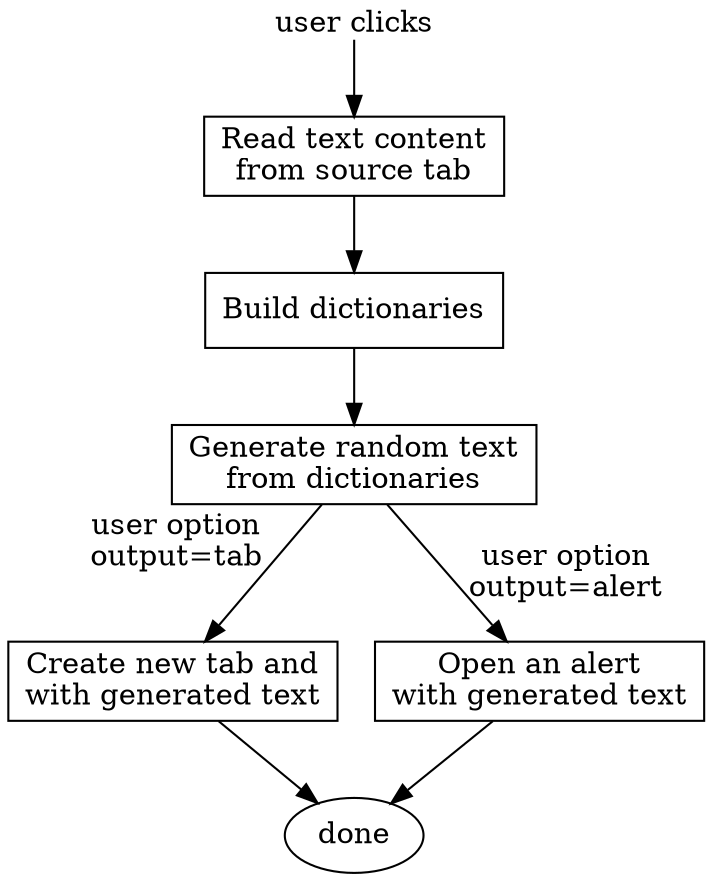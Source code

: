 digraph G {
  start [
    label = "user clicks";
    shape = plain;
  ];
  done [
    label = "done";
    shape = oval;
  ];
  node [shape=rect;]
  readpage [label="Read text content\nfrom source tab"];
  build [label="Build dictionaries"];
  generate [label="Generate random text\nfrom dictionaries"];
  sendtab [label="Create new tab and\nwith generated text"];
  sendalert [label="Open an alert\nwith generated text"];
  start -> readpage;
  readpage -> build;
  build -> generate;
  generate -> sendtab [ xlabel = "user option\noutput=tab" ];
  generate -> sendalert [ label = "user option\noutput=alert" ];
  sendtab -> done;
  sendalert -> done;
}
